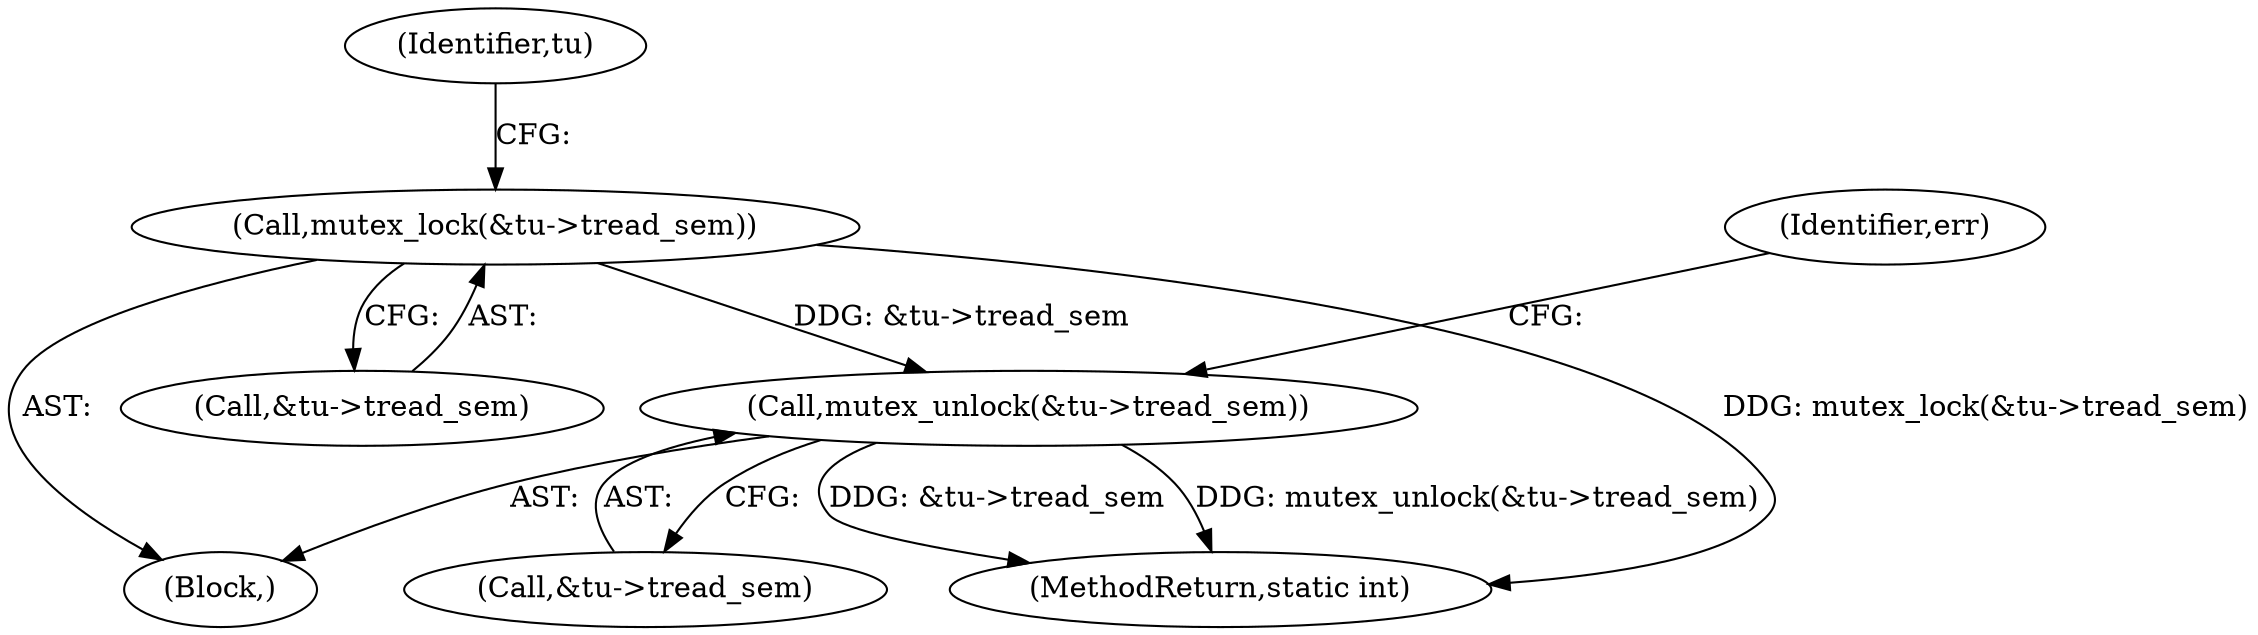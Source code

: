 digraph "0_linux_af368027a49a751d6ff4ee9e3f9961f35bb4fede_2@API" {
"1000116" [label="(Call,mutex_lock(&tu->tread_sem))"];
"1000310" [label="(Call,mutex_unlock(&tu->tread_sem))"];
"1000117" [label="(Call,&tu->tread_sem)"];
"1000317" [label="(MethodReturn,static int)"];
"1000316" [label="(Identifier,err)"];
"1000310" [label="(Call,mutex_unlock(&tu->tread_sem))"];
"1000103" [label="(Block,)"];
"1000311" [label="(Call,&tu->tread_sem)"];
"1000123" [label="(Identifier,tu)"];
"1000116" [label="(Call,mutex_lock(&tu->tread_sem))"];
"1000116" -> "1000103"  [label="AST: "];
"1000116" -> "1000117"  [label="CFG: "];
"1000117" -> "1000116"  [label="AST: "];
"1000123" -> "1000116"  [label="CFG: "];
"1000116" -> "1000317"  [label="DDG: mutex_lock(&tu->tread_sem)"];
"1000116" -> "1000310"  [label="DDG: &tu->tread_sem"];
"1000310" -> "1000103"  [label="AST: "];
"1000310" -> "1000311"  [label="CFG: "];
"1000311" -> "1000310"  [label="AST: "];
"1000316" -> "1000310"  [label="CFG: "];
"1000310" -> "1000317"  [label="DDG: mutex_unlock(&tu->tread_sem)"];
"1000310" -> "1000317"  [label="DDG: &tu->tread_sem"];
}
